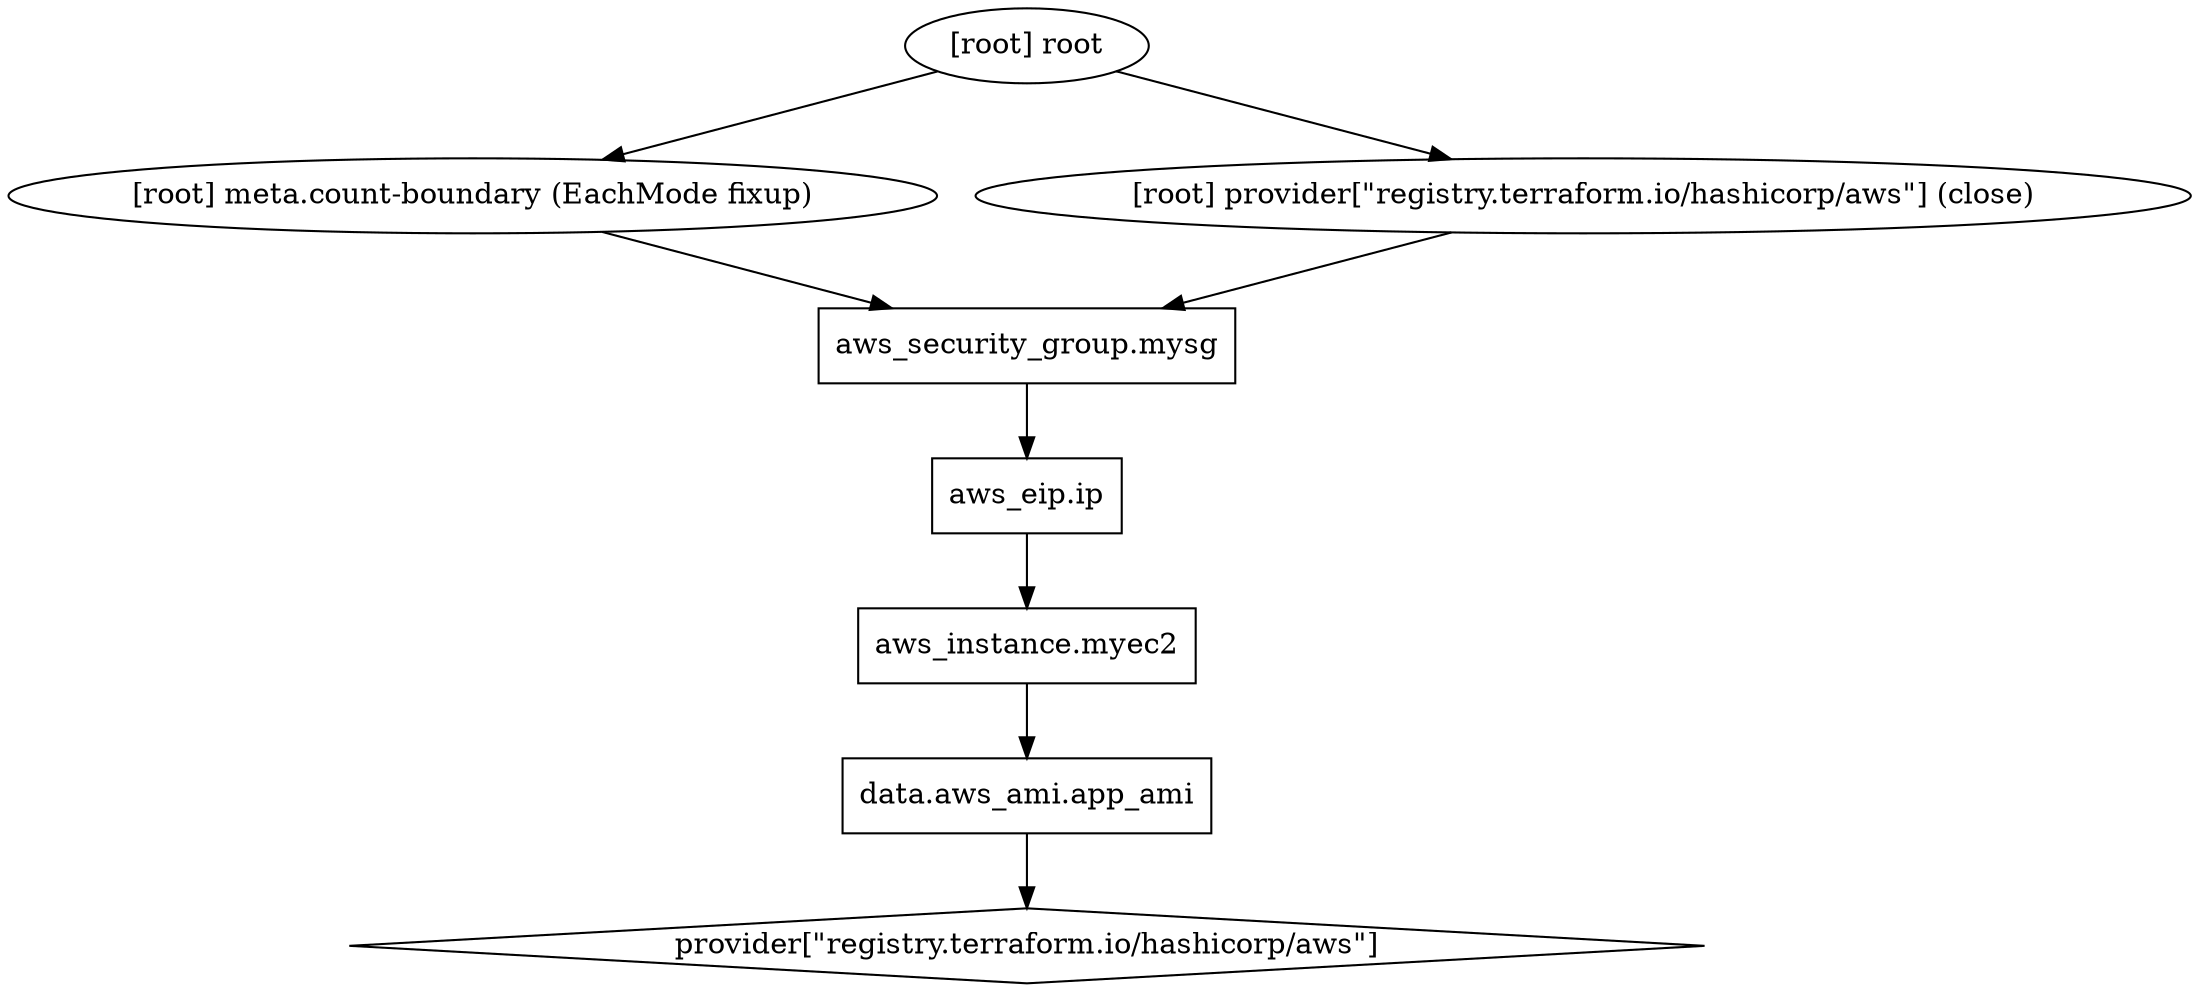digraph {
	compound = "true"
	newrank = "true"
	subgraph "root" {
		"[root] aws_eip.ip (expand)" [label = "aws_eip.ip", shape = "box"]
		"[root] aws_instance.myec2 (expand)" [label = "aws_instance.myec2", shape = "box"]
		"[root] aws_security_group.mysg (expand)" [label = "aws_security_group.mysg", shape = "box"]
		"[root] data.aws_ami.app_ami (expand)" [label = "data.aws_ami.app_ami", shape = "box"]
		"[root] provider[\"registry.terraform.io/hashicorp/aws\"]" [label = "provider[\"registry.terraform.io/hashicorp/aws\"]", shape = "diamond"]
		"[root] aws_eip.ip (expand)" -> "[root] aws_instance.myec2 (expand)"
		"[root] aws_instance.myec2 (expand)" -> "[root] data.aws_ami.app_ami (expand)"
		"[root] aws_security_group.mysg (expand)" -> "[root] aws_eip.ip (expand)"
		"[root] data.aws_ami.app_ami (expand)" -> "[root] provider[\"registry.terraform.io/hashicorp/aws\"]"
		"[root] meta.count-boundary (EachMode fixup)" -> "[root] aws_security_group.mysg (expand)"
		"[root] provider[\"registry.terraform.io/hashicorp/aws\"] (close)" -> "[root] aws_security_group.mysg (expand)"
		"[root] root" -> "[root] meta.count-boundary (EachMode fixup)"
		"[root] root" -> "[root] provider[\"registry.terraform.io/hashicorp/aws\"] (close)"
	}
}

